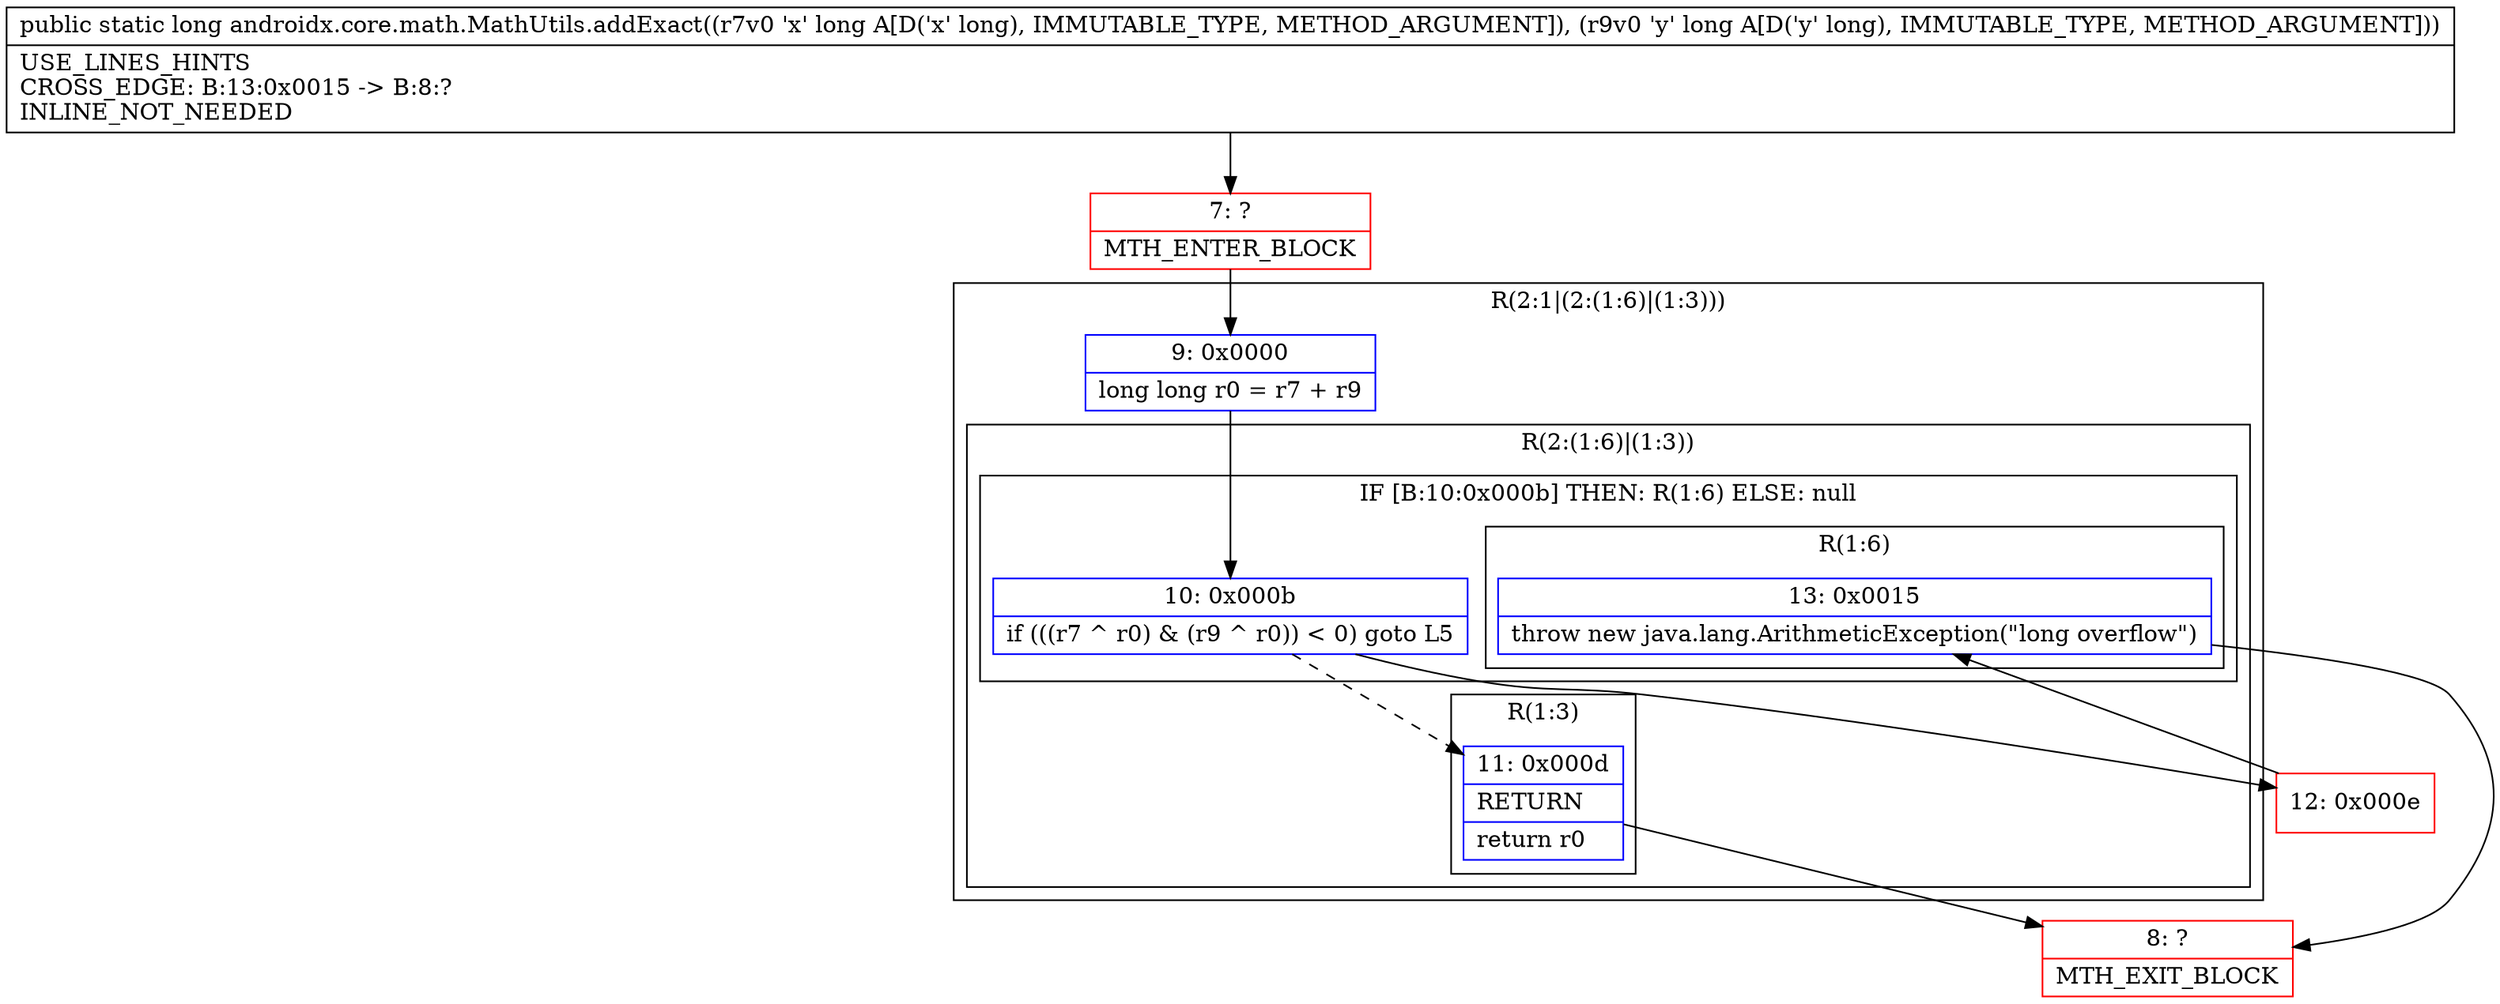 digraph "CFG forandroidx.core.math.MathUtils.addExact(JJ)J" {
subgraph cluster_Region_1499080342 {
label = "R(2:1|(2:(1:6)|(1:3)))";
node [shape=record,color=blue];
Node_9 [shape=record,label="{9\:\ 0x0000|long long r0 = r7 + r9\l}"];
subgraph cluster_Region_1219030634 {
label = "R(2:(1:6)|(1:3))";
node [shape=record,color=blue];
subgraph cluster_IfRegion_1014809872 {
label = "IF [B:10:0x000b] THEN: R(1:6) ELSE: null";
node [shape=record,color=blue];
Node_10 [shape=record,label="{10\:\ 0x000b|if (((r7 ^ r0) & (r9 ^ r0)) \< 0) goto L5\l}"];
subgraph cluster_Region_1857660568 {
label = "R(1:6)";
node [shape=record,color=blue];
Node_13 [shape=record,label="{13\:\ 0x0015|throw new java.lang.ArithmeticException(\"long overflow\")\l}"];
}
}
subgraph cluster_Region_1818984648 {
label = "R(1:3)";
node [shape=record,color=blue];
Node_11 [shape=record,label="{11\:\ 0x000d|RETURN\l|return r0\l}"];
}
}
}
Node_7 [shape=record,color=red,label="{7\:\ ?|MTH_ENTER_BLOCK\l}"];
Node_8 [shape=record,color=red,label="{8\:\ ?|MTH_EXIT_BLOCK\l}"];
Node_12 [shape=record,color=red,label="{12\:\ 0x000e}"];
MethodNode[shape=record,label="{public static long androidx.core.math.MathUtils.addExact((r7v0 'x' long A[D('x' long), IMMUTABLE_TYPE, METHOD_ARGUMENT]), (r9v0 'y' long A[D('y' long), IMMUTABLE_TYPE, METHOD_ARGUMENT]))  | USE_LINES_HINTS\lCROSS_EDGE: B:13:0x0015 \-\> B:8:?\lINLINE_NOT_NEEDED\l}"];
MethodNode -> Node_7;Node_9 -> Node_10;
Node_10 -> Node_11[style=dashed];
Node_10 -> Node_12;
Node_13 -> Node_8;
Node_11 -> Node_8;
Node_7 -> Node_9;
Node_12 -> Node_13;
}

